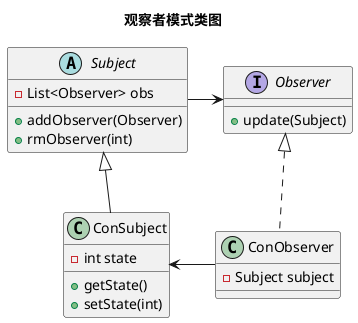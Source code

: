 @startuml
title 观察者模式类图

abstract class Subject {
    - List<Observer> obs
    + addObserver(Observer)
    + rmObserver(int)
}
class ConSubject {
    - int state
    + getState()
    + setState(int)
}
interface Observer {
    + update(Subject)
}
class ConObserver {
    - Subject subject
}

Subject <|-- ConSubject
Observer <|.. ConObserver
Subject -> Observer
ConSubject <- ConObserver
@enduml